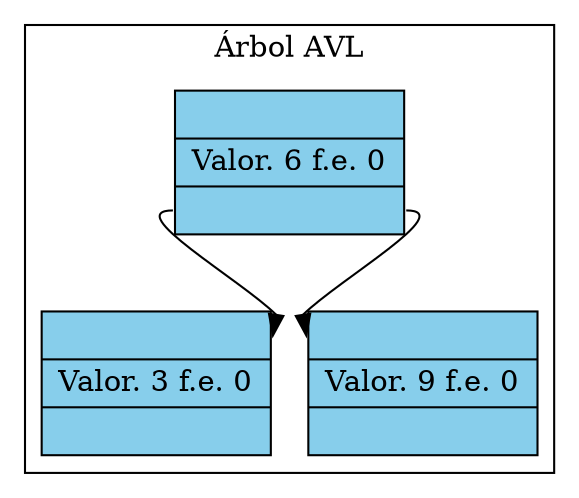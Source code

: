 digraph G {
	 rankdir = TB; 

	 node[shape=record]; 

	 subgraph clusterAVL { 

	 label = "Árbol AVL"; 

	 tn_avlt3[label = "{ <e> | Valor. 3 
 f.e. 0| <p> }", style="filled", color="black", fillcolor="skyblue"]; 
	 tn_avlt6:p -> tn_avlt3:e; 
	 tn_avlt6[label = "{ <e> | Valor. 6 
 f.e. 0| <p> }", style="filled", color="black", fillcolor="skyblue"]; 
	 tn_avlt9[label = "{ <e> | Valor. 9 
 f.e. 0| <p> }", style="filled", color="black", fillcolor="skyblue"]; 
	 tn_avlt6:p -> tn_avlt9:e; 
	 } 
	 } 
